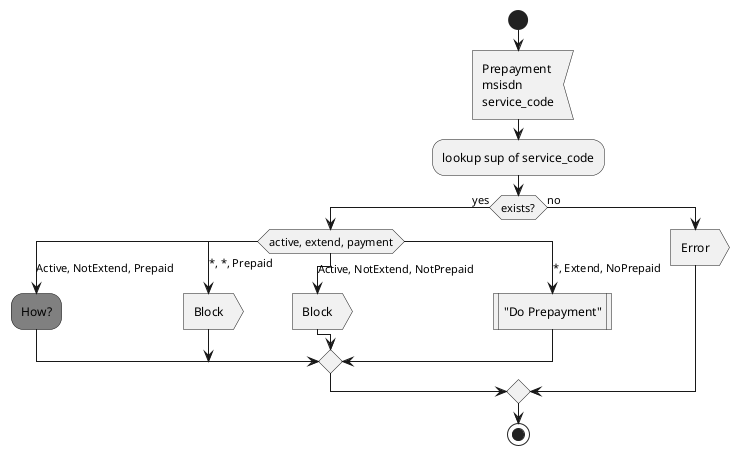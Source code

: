 @startuml
'https://plantuml.com/activity-diagram-beta

start

:Prepayment
msisdn
service_code<

:lookup sup of service_code;

if(exists?) is (yes) then
    switch(active, extend, payment)
        case (Active, NotExtend, Prepaid)
            #gray:How?;
        case (*, *, Prepaid)
            :Block>
        case (Active, NotExtend, NotPrepaid)
            :Block>
        case (*, Extend, NoPrepaid)
            :"Do Prepayment"|
    endswitch

else (no)
    :Error>
endif

stop

@enduml
